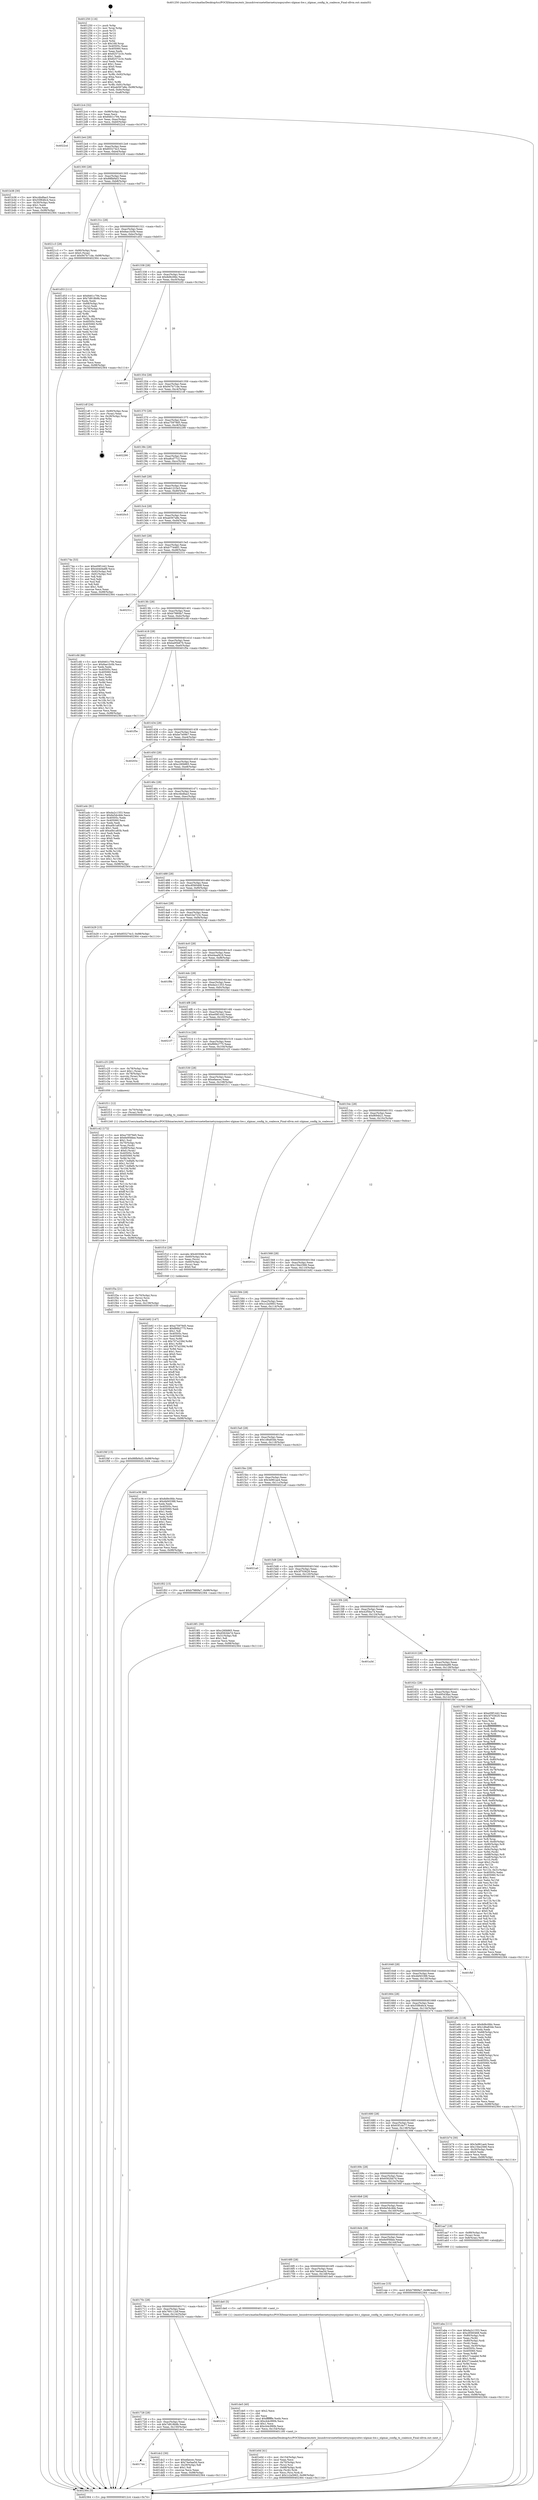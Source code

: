 digraph "0x401250" {
  label = "0x401250 (/mnt/c/Users/mathe/Desktop/tcc/POCII/binaries/extr_linuxdriversnetethernetsynopsysdwc-xlgmac-hw.c_xlgmac_config_tx_coalesce_Final-ollvm.out::main(0))"
  labelloc = "t"
  node[shape=record]

  Entry [label="",width=0.3,height=0.3,shape=circle,fillcolor=black,style=filled]
  "0x4012c4" [label="{
     0x4012c4 [32]\l
     | [instrs]\l
     &nbsp;&nbsp;0x4012c4 \<+6\>: mov -0x98(%rbp),%eax\l
     &nbsp;&nbsp;0x4012ca \<+2\>: mov %eax,%ecx\l
     &nbsp;&nbsp;0x4012cc \<+6\>: sub $0x8461c794,%ecx\l
     &nbsp;&nbsp;0x4012d2 \<+6\>: mov %eax,-0xac(%rbp)\l
     &nbsp;&nbsp;0x4012d8 \<+6\>: mov %ecx,-0xb0(%rbp)\l
     &nbsp;&nbsp;0x4012de \<+6\>: je 00000000004022cd \<main+0x107d\>\l
  }"]
  "0x4022cd" [label="{
     0x4022cd\l
  }", style=dashed]
  "0x4012e4" [label="{
     0x4012e4 [28]\l
     | [instrs]\l
     &nbsp;&nbsp;0x4012e4 \<+5\>: jmp 00000000004012e9 \<main+0x99\>\l
     &nbsp;&nbsp;0x4012e9 \<+6\>: mov -0xac(%rbp),%eax\l
     &nbsp;&nbsp;0x4012ef \<+5\>: sub $0x855274c3,%eax\l
     &nbsp;&nbsp;0x4012f4 \<+6\>: mov %eax,-0xb4(%rbp)\l
     &nbsp;&nbsp;0x4012fa \<+6\>: je 0000000000401b38 \<main+0x8e8\>\l
  }"]
  Exit [label="",width=0.3,height=0.3,shape=circle,fillcolor=black,style=filled,peripheries=2]
  "0x401b38" [label="{
     0x401b38 [30]\l
     | [instrs]\l
     &nbsp;&nbsp;0x401b38 \<+5\>: mov $0xc4bdfaa3,%eax\l
     &nbsp;&nbsp;0x401b3d \<+5\>: mov $0x55f646c4,%ecx\l
     &nbsp;&nbsp;0x401b42 \<+3\>: mov -0x30(%rbp),%edx\l
     &nbsp;&nbsp;0x401b45 \<+3\>: cmp $0x1,%edx\l
     &nbsp;&nbsp;0x401b48 \<+3\>: cmovl %ecx,%eax\l
     &nbsp;&nbsp;0x401b4b \<+6\>: mov %eax,-0x98(%rbp)\l
     &nbsp;&nbsp;0x401b51 \<+5\>: jmp 0000000000402364 \<main+0x1114\>\l
  }"]
  "0x401300" [label="{
     0x401300 [28]\l
     | [instrs]\l
     &nbsp;&nbsp;0x401300 \<+5\>: jmp 0000000000401305 \<main+0xb5\>\l
     &nbsp;&nbsp;0x401305 \<+6\>: mov -0xac(%rbp),%eax\l
     &nbsp;&nbsp;0x40130b \<+5\>: sub $0x88fbf4d3,%eax\l
     &nbsp;&nbsp;0x401310 \<+6\>: mov %eax,-0xb8(%rbp)\l
     &nbsp;&nbsp;0x401316 \<+6\>: je 00000000004021c3 \<main+0xf73\>\l
  }"]
  "0x401f4f" [label="{
     0x401f4f [15]\l
     | [instrs]\l
     &nbsp;&nbsp;0x401f4f \<+10\>: movl $0x88fbf4d3,-0x98(%rbp)\l
     &nbsp;&nbsp;0x401f59 \<+5\>: jmp 0000000000402364 \<main+0x1114\>\l
  }"]
  "0x4021c3" [label="{
     0x4021c3 [28]\l
     | [instrs]\l
     &nbsp;&nbsp;0x4021c3 \<+7\>: mov -0x90(%rbp),%rax\l
     &nbsp;&nbsp;0x4021ca \<+6\>: movl $0x0,(%rax)\l
     &nbsp;&nbsp;0x4021d0 \<+10\>: movl $0x947b71de,-0x98(%rbp)\l
     &nbsp;&nbsp;0x4021da \<+5\>: jmp 0000000000402364 \<main+0x1114\>\l
  }"]
  "0x40131c" [label="{
     0x40131c [28]\l
     | [instrs]\l
     &nbsp;&nbsp;0x40131c \<+5\>: jmp 0000000000401321 \<main+0xd1\>\l
     &nbsp;&nbsp;0x401321 \<+6\>: mov -0xac(%rbp),%eax\l
     &nbsp;&nbsp;0x401327 \<+5\>: sub $0x8ae1fc0b,%eax\l
     &nbsp;&nbsp;0x40132c \<+6\>: mov %eax,-0xbc(%rbp)\l
     &nbsp;&nbsp;0x401332 \<+6\>: je 0000000000401d53 \<main+0xb03\>\l
  }"]
  "0x401f3a" [label="{
     0x401f3a [21]\l
     | [instrs]\l
     &nbsp;&nbsp;0x401f3a \<+4\>: mov -0x70(%rbp),%rcx\l
     &nbsp;&nbsp;0x401f3e \<+3\>: mov (%rcx),%rcx\l
     &nbsp;&nbsp;0x401f41 \<+3\>: mov %rcx,%rdi\l
     &nbsp;&nbsp;0x401f44 \<+6\>: mov %eax,-0x158(%rbp)\l
     &nbsp;&nbsp;0x401f4a \<+5\>: call 0000000000401030 \<free@plt\>\l
     | [calls]\l
     &nbsp;&nbsp;0x401030 \{1\} (unknown)\l
  }"]
  "0x401d53" [label="{
     0x401d53 [111]\l
     | [instrs]\l
     &nbsp;&nbsp;0x401d53 \<+5\>: mov $0x8461c794,%eax\l
     &nbsp;&nbsp;0x401d58 \<+5\>: mov $0x7d818b9b,%ecx\l
     &nbsp;&nbsp;0x401d5d \<+2\>: xor %edx,%edx\l
     &nbsp;&nbsp;0x401d5f \<+4\>: mov -0x68(%rbp),%rsi\l
     &nbsp;&nbsp;0x401d63 \<+2\>: mov (%rsi),%edi\l
     &nbsp;&nbsp;0x401d65 \<+4\>: mov -0x78(%rbp),%rsi\l
     &nbsp;&nbsp;0x401d69 \<+2\>: cmp (%rsi),%edi\l
     &nbsp;&nbsp;0x401d6b \<+4\>: setl %r8b\l
     &nbsp;&nbsp;0x401d6f \<+4\>: and $0x1,%r8b\l
     &nbsp;&nbsp;0x401d73 \<+4\>: mov %r8b,-0x29(%rbp)\l
     &nbsp;&nbsp;0x401d77 \<+7\>: mov 0x40505c,%edi\l
     &nbsp;&nbsp;0x401d7e \<+8\>: mov 0x405060,%r9d\l
     &nbsp;&nbsp;0x401d86 \<+3\>: sub $0x1,%edx\l
     &nbsp;&nbsp;0x401d89 \<+3\>: mov %edi,%r10d\l
     &nbsp;&nbsp;0x401d8c \<+3\>: add %edx,%r10d\l
     &nbsp;&nbsp;0x401d8f \<+4\>: imul %r10d,%edi\l
     &nbsp;&nbsp;0x401d93 \<+3\>: and $0x1,%edi\l
     &nbsp;&nbsp;0x401d96 \<+3\>: cmp $0x0,%edi\l
     &nbsp;&nbsp;0x401d99 \<+4\>: sete %r8b\l
     &nbsp;&nbsp;0x401d9d \<+4\>: cmp $0xa,%r9d\l
     &nbsp;&nbsp;0x401da1 \<+4\>: setl %r11b\l
     &nbsp;&nbsp;0x401da5 \<+3\>: mov %r8b,%bl\l
     &nbsp;&nbsp;0x401da8 \<+3\>: and %r11b,%bl\l
     &nbsp;&nbsp;0x401dab \<+3\>: xor %r11b,%r8b\l
     &nbsp;&nbsp;0x401dae \<+3\>: or %r8b,%bl\l
     &nbsp;&nbsp;0x401db1 \<+3\>: test $0x1,%bl\l
     &nbsp;&nbsp;0x401db4 \<+3\>: cmovne %ecx,%eax\l
     &nbsp;&nbsp;0x401db7 \<+6\>: mov %eax,-0x98(%rbp)\l
     &nbsp;&nbsp;0x401dbd \<+5\>: jmp 0000000000402364 \<main+0x1114\>\l
  }"]
  "0x401338" [label="{
     0x401338 [28]\l
     | [instrs]\l
     &nbsp;&nbsp;0x401338 \<+5\>: jmp 000000000040133d \<main+0xed\>\l
     &nbsp;&nbsp;0x40133d \<+6\>: mov -0xac(%rbp),%eax\l
     &nbsp;&nbsp;0x401343 \<+5\>: sub $0x8d9c0fdc,%eax\l
     &nbsp;&nbsp;0x401348 \<+6\>: mov %eax,-0xc0(%rbp)\l
     &nbsp;&nbsp;0x40134e \<+6\>: je 00000000004022f2 \<main+0x10a2\>\l
  }"]
  "0x401f1d" [label="{
     0x401f1d [29]\l
     | [instrs]\l
     &nbsp;&nbsp;0x401f1d \<+10\>: movabs $0x4030d6,%rdi\l
     &nbsp;&nbsp;0x401f27 \<+4\>: mov -0x60(%rbp),%rcx\l
     &nbsp;&nbsp;0x401f2b \<+2\>: mov %eax,(%rcx)\l
     &nbsp;&nbsp;0x401f2d \<+4\>: mov -0x60(%rbp),%rcx\l
     &nbsp;&nbsp;0x401f31 \<+2\>: mov (%rcx),%esi\l
     &nbsp;&nbsp;0x401f33 \<+2\>: mov $0x0,%al\l
     &nbsp;&nbsp;0x401f35 \<+5\>: call 0000000000401040 \<printf@plt\>\l
     | [calls]\l
     &nbsp;&nbsp;0x401040 \{1\} (unknown)\l
  }"]
  "0x4022f2" [label="{
     0x4022f2\l
  }", style=dashed]
  "0x401354" [label="{
     0x401354 [28]\l
     | [instrs]\l
     &nbsp;&nbsp;0x401354 \<+5\>: jmp 0000000000401359 \<main+0x109\>\l
     &nbsp;&nbsp;0x401359 \<+6\>: mov -0xac(%rbp),%eax\l
     &nbsp;&nbsp;0x40135f \<+5\>: sub $0x947b71de,%eax\l
     &nbsp;&nbsp;0x401364 \<+6\>: mov %eax,-0xc4(%rbp)\l
     &nbsp;&nbsp;0x40136a \<+6\>: je 00000000004021df \<main+0xf8f\>\l
  }"]
  "0x401e0d" [label="{
     0x401e0d [41]\l
     | [instrs]\l
     &nbsp;&nbsp;0x401e0d \<+6\>: mov -0x154(%rbp),%ecx\l
     &nbsp;&nbsp;0x401e13 \<+3\>: imul %eax,%ecx\l
     &nbsp;&nbsp;0x401e16 \<+4\>: mov -0x70(%rbp),%rsi\l
     &nbsp;&nbsp;0x401e1a \<+3\>: mov (%rsi),%rsi\l
     &nbsp;&nbsp;0x401e1d \<+4\>: mov -0x68(%rbp),%rdi\l
     &nbsp;&nbsp;0x401e21 \<+3\>: movslq (%rdi),%rdi\l
     &nbsp;&nbsp;0x401e24 \<+3\>: mov %ecx,(%rsi,%rdi,4)\l
     &nbsp;&nbsp;0x401e27 \<+10\>: movl $0x1c2a5663,-0x98(%rbp)\l
     &nbsp;&nbsp;0x401e31 \<+5\>: jmp 0000000000402364 \<main+0x1114\>\l
  }"]
  "0x4021df" [label="{
     0x4021df [24]\l
     | [instrs]\l
     &nbsp;&nbsp;0x4021df \<+7\>: mov -0x90(%rbp),%rax\l
     &nbsp;&nbsp;0x4021e6 \<+2\>: mov (%rax),%eax\l
     &nbsp;&nbsp;0x4021e8 \<+4\>: lea -0x28(%rbp),%rsp\l
     &nbsp;&nbsp;0x4021ec \<+1\>: pop %rbx\l
     &nbsp;&nbsp;0x4021ed \<+2\>: pop %r12\l
     &nbsp;&nbsp;0x4021ef \<+2\>: pop %r13\l
     &nbsp;&nbsp;0x4021f1 \<+2\>: pop %r14\l
     &nbsp;&nbsp;0x4021f3 \<+2\>: pop %r15\l
     &nbsp;&nbsp;0x4021f5 \<+1\>: pop %rbp\l
     &nbsp;&nbsp;0x4021f6 \<+1\>: ret\l
  }"]
  "0x401370" [label="{
     0x401370 [28]\l
     | [instrs]\l
     &nbsp;&nbsp;0x401370 \<+5\>: jmp 0000000000401375 \<main+0x125\>\l
     &nbsp;&nbsp;0x401375 \<+6\>: mov -0xac(%rbp),%eax\l
     &nbsp;&nbsp;0x40137b \<+5\>: sub $0xa75979d5,%eax\l
     &nbsp;&nbsp;0x401380 \<+6\>: mov %eax,-0xc8(%rbp)\l
     &nbsp;&nbsp;0x401386 \<+6\>: je 0000000000402290 \<main+0x1040\>\l
  }"]
  "0x401de5" [label="{
     0x401de5 [40]\l
     | [instrs]\l
     &nbsp;&nbsp;0x401de5 \<+5\>: mov $0x2,%ecx\l
     &nbsp;&nbsp;0x401dea \<+1\>: cltd\l
     &nbsp;&nbsp;0x401deb \<+2\>: idiv %ecx\l
     &nbsp;&nbsp;0x401ded \<+6\>: imul $0xfffffffe,%edx,%ecx\l
     &nbsp;&nbsp;0x401df3 \<+6\>: add $0xcb4c990b,%ecx\l
     &nbsp;&nbsp;0x401df9 \<+3\>: add $0x1,%ecx\l
     &nbsp;&nbsp;0x401dfc \<+6\>: sub $0xcb4c990b,%ecx\l
     &nbsp;&nbsp;0x401e02 \<+6\>: mov %ecx,-0x154(%rbp)\l
     &nbsp;&nbsp;0x401e08 \<+5\>: call 0000000000401160 \<next_i\>\l
     | [calls]\l
     &nbsp;&nbsp;0x401160 \{1\} (/mnt/c/Users/mathe/Desktop/tcc/POCII/binaries/extr_linuxdriversnetethernetsynopsysdwc-xlgmac-hw.c_xlgmac_config_tx_coalesce_Final-ollvm.out::next_i)\l
  }"]
  "0x402290" [label="{
     0x402290\l
  }", style=dashed]
  "0x40138c" [label="{
     0x40138c [28]\l
     | [instrs]\l
     &nbsp;&nbsp;0x40138c \<+5\>: jmp 0000000000401391 \<main+0x141\>\l
     &nbsp;&nbsp;0x401391 \<+6\>: mov -0xac(%rbp),%eax\l
     &nbsp;&nbsp;0x401397 \<+5\>: sub $0xa8cd77c2,%eax\l
     &nbsp;&nbsp;0x40139c \<+6\>: mov %eax,-0xcc(%rbp)\l
     &nbsp;&nbsp;0x4013a2 \<+6\>: je 0000000000402191 \<main+0xf41\>\l
  }"]
  "0x401744" [label="{
     0x401744\l
  }", style=dashed]
  "0x402191" [label="{
     0x402191\l
  }", style=dashed]
  "0x4013a8" [label="{
     0x4013a8 [28]\l
     | [instrs]\l
     &nbsp;&nbsp;0x4013a8 \<+5\>: jmp 00000000004013ad \<main+0x15d\>\l
     &nbsp;&nbsp;0x4013ad \<+6\>: mov -0xac(%rbp),%eax\l
     &nbsp;&nbsp;0x4013b3 \<+5\>: sub $0xab1223e3,%eax\l
     &nbsp;&nbsp;0x4013b8 \<+6\>: mov %eax,-0xd0(%rbp)\l
     &nbsp;&nbsp;0x4013be \<+6\>: je 00000000004020c5 \<main+0xe75\>\l
  }"]
  "0x401dc2" [label="{
     0x401dc2 [30]\l
     | [instrs]\l
     &nbsp;&nbsp;0x401dc2 \<+5\>: mov $0xefaecec,%eax\l
     &nbsp;&nbsp;0x401dc7 \<+5\>: mov $0x74e0aa5d,%ecx\l
     &nbsp;&nbsp;0x401dcc \<+3\>: mov -0x29(%rbp),%dl\l
     &nbsp;&nbsp;0x401dcf \<+3\>: test $0x1,%dl\l
     &nbsp;&nbsp;0x401dd2 \<+3\>: cmovne %ecx,%eax\l
     &nbsp;&nbsp;0x401dd5 \<+6\>: mov %eax,-0x98(%rbp)\l
     &nbsp;&nbsp;0x401ddb \<+5\>: jmp 0000000000402364 \<main+0x1114\>\l
  }"]
  "0x4020c5" [label="{
     0x4020c5\l
  }", style=dashed]
  "0x4013c4" [label="{
     0x4013c4 [28]\l
     | [instrs]\l
     &nbsp;&nbsp;0x4013c4 \<+5\>: jmp 00000000004013c9 \<main+0x179\>\l
     &nbsp;&nbsp;0x4013c9 \<+6\>: mov -0xac(%rbp),%eax\l
     &nbsp;&nbsp;0x4013cf \<+5\>: sub $0xab567a8e,%eax\l
     &nbsp;&nbsp;0x4013d4 \<+6\>: mov %eax,-0xd4(%rbp)\l
     &nbsp;&nbsp;0x4013da \<+6\>: je 000000000040174e \<main+0x4fe\>\l
  }"]
  "0x401728" [label="{
     0x401728 [28]\l
     | [instrs]\l
     &nbsp;&nbsp;0x401728 \<+5\>: jmp 000000000040172d \<main+0x4dd\>\l
     &nbsp;&nbsp;0x40172d \<+6\>: mov -0xac(%rbp),%eax\l
     &nbsp;&nbsp;0x401733 \<+5\>: sub $0x7d818b9b,%eax\l
     &nbsp;&nbsp;0x401738 \<+6\>: mov %eax,-0x150(%rbp)\l
     &nbsp;&nbsp;0x40173e \<+6\>: je 0000000000401dc2 \<main+0xb72\>\l
  }"]
  "0x40174e" [label="{
     0x40174e [53]\l
     | [instrs]\l
     &nbsp;&nbsp;0x40174e \<+5\>: mov $0xe09f1442,%eax\l
     &nbsp;&nbsp;0x401753 \<+5\>: mov $0x444d4a88,%ecx\l
     &nbsp;&nbsp;0x401758 \<+6\>: mov -0x92(%rbp),%dl\l
     &nbsp;&nbsp;0x40175e \<+7\>: mov -0x91(%rbp),%sil\l
     &nbsp;&nbsp;0x401765 \<+3\>: mov %dl,%dil\l
     &nbsp;&nbsp;0x401768 \<+3\>: and %sil,%dil\l
     &nbsp;&nbsp;0x40176b \<+3\>: xor %sil,%dl\l
     &nbsp;&nbsp;0x40176e \<+3\>: or %dl,%dil\l
     &nbsp;&nbsp;0x401771 \<+4\>: test $0x1,%dil\l
     &nbsp;&nbsp;0x401775 \<+3\>: cmovne %ecx,%eax\l
     &nbsp;&nbsp;0x401778 \<+6\>: mov %eax,-0x98(%rbp)\l
     &nbsp;&nbsp;0x40177e \<+5\>: jmp 0000000000402364 \<main+0x1114\>\l
  }"]
  "0x4013e0" [label="{
     0x4013e0 [28]\l
     | [instrs]\l
     &nbsp;&nbsp;0x4013e0 \<+5\>: jmp 00000000004013e5 \<main+0x195\>\l
     &nbsp;&nbsp;0x4013e5 \<+6\>: mov -0xac(%rbp),%eax\l
     &nbsp;&nbsp;0x4013eb \<+5\>: sub $0xb77446f1,%eax\l
     &nbsp;&nbsp;0x4013f0 \<+6\>: mov %eax,-0xd8(%rbp)\l
     &nbsp;&nbsp;0x4013f6 \<+6\>: je 000000000040231c \<main+0x10cc\>\l
  }"]
  "0x402364" [label="{
     0x402364 [5]\l
     | [instrs]\l
     &nbsp;&nbsp;0x402364 \<+5\>: jmp 00000000004012c4 \<main+0x74\>\l
  }"]
  "0x401250" [label="{
     0x401250 [116]\l
     | [instrs]\l
     &nbsp;&nbsp;0x401250 \<+1\>: push %rbp\l
     &nbsp;&nbsp;0x401251 \<+3\>: mov %rsp,%rbp\l
     &nbsp;&nbsp;0x401254 \<+2\>: push %r15\l
     &nbsp;&nbsp;0x401256 \<+2\>: push %r14\l
     &nbsp;&nbsp;0x401258 \<+2\>: push %r13\l
     &nbsp;&nbsp;0x40125a \<+2\>: push %r12\l
     &nbsp;&nbsp;0x40125c \<+1\>: push %rbx\l
     &nbsp;&nbsp;0x40125d \<+7\>: sub $0x168,%rsp\l
     &nbsp;&nbsp;0x401264 \<+7\>: mov 0x40505c,%eax\l
     &nbsp;&nbsp;0x40126b \<+7\>: mov 0x405060,%ecx\l
     &nbsp;&nbsp;0x401272 \<+2\>: mov %eax,%edx\l
     &nbsp;&nbsp;0x401274 \<+6\>: add $0x82572c3c,%edx\l
     &nbsp;&nbsp;0x40127a \<+3\>: sub $0x1,%edx\l
     &nbsp;&nbsp;0x40127d \<+6\>: sub $0x82572c3c,%edx\l
     &nbsp;&nbsp;0x401283 \<+3\>: imul %edx,%eax\l
     &nbsp;&nbsp;0x401286 \<+3\>: and $0x1,%eax\l
     &nbsp;&nbsp;0x401289 \<+3\>: cmp $0x0,%eax\l
     &nbsp;&nbsp;0x40128c \<+4\>: sete %r8b\l
     &nbsp;&nbsp;0x401290 \<+4\>: and $0x1,%r8b\l
     &nbsp;&nbsp;0x401294 \<+7\>: mov %r8b,-0x92(%rbp)\l
     &nbsp;&nbsp;0x40129b \<+3\>: cmp $0xa,%ecx\l
     &nbsp;&nbsp;0x40129e \<+4\>: setl %r8b\l
     &nbsp;&nbsp;0x4012a2 \<+4\>: and $0x1,%r8b\l
     &nbsp;&nbsp;0x4012a6 \<+7\>: mov %r8b,-0x91(%rbp)\l
     &nbsp;&nbsp;0x4012ad \<+10\>: movl $0xab567a8e,-0x98(%rbp)\l
     &nbsp;&nbsp;0x4012b7 \<+6\>: mov %edi,-0x9c(%rbp)\l
     &nbsp;&nbsp;0x4012bd \<+7\>: mov %rsi,-0xa8(%rbp)\l
  }"]
  "0x40223c" [label="{
     0x40223c\l
  }", style=dashed]
  "0x40231c" [label="{
     0x40231c\l
  }", style=dashed]
  "0x4013fc" [label="{
     0x4013fc [28]\l
     | [instrs]\l
     &nbsp;&nbsp;0x4013fc \<+5\>: jmp 0000000000401401 \<main+0x1b1\>\l
     &nbsp;&nbsp;0x401401 \<+6\>: mov -0xac(%rbp),%eax\l
     &nbsp;&nbsp;0x401407 \<+5\>: sub $0xb7980fa7,%eax\l
     &nbsp;&nbsp;0x40140c \<+6\>: mov %eax,-0xdc(%rbp)\l
     &nbsp;&nbsp;0x401412 \<+6\>: je 0000000000401cfd \<main+0xaad\>\l
  }"]
  "0x40170c" [label="{
     0x40170c [28]\l
     | [instrs]\l
     &nbsp;&nbsp;0x40170c \<+5\>: jmp 0000000000401711 \<main+0x4c1\>\l
     &nbsp;&nbsp;0x401711 \<+6\>: mov -0xac(%rbp),%eax\l
     &nbsp;&nbsp;0x401717 \<+5\>: sub $0x760112df,%eax\l
     &nbsp;&nbsp;0x40171c \<+6\>: mov %eax,-0x14c(%rbp)\l
     &nbsp;&nbsp;0x401722 \<+6\>: je 000000000040223c \<main+0xfec\>\l
  }"]
  "0x401cfd" [label="{
     0x401cfd [86]\l
     | [instrs]\l
     &nbsp;&nbsp;0x401cfd \<+5\>: mov $0x8461c794,%eax\l
     &nbsp;&nbsp;0x401d02 \<+5\>: mov $0x8ae1fc0b,%ecx\l
     &nbsp;&nbsp;0x401d07 \<+2\>: xor %edx,%edx\l
     &nbsp;&nbsp;0x401d09 \<+7\>: mov 0x40505c,%esi\l
     &nbsp;&nbsp;0x401d10 \<+7\>: mov 0x405060,%edi\l
     &nbsp;&nbsp;0x401d17 \<+3\>: sub $0x1,%edx\l
     &nbsp;&nbsp;0x401d1a \<+3\>: mov %esi,%r8d\l
     &nbsp;&nbsp;0x401d1d \<+3\>: add %edx,%r8d\l
     &nbsp;&nbsp;0x401d20 \<+4\>: imul %r8d,%esi\l
     &nbsp;&nbsp;0x401d24 \<+3\>: and $0x1,%esi\l
     &nbsp;&nbsp;0x401d27 \<+3\>: cmp $0x0,%esi\l
     &nbsp;&nbsp;0x401d2a \<+4\>: sete %r9b\l
     &nbsp;&nbsp;0x401d2e \<+3\>: cmp $0xa,%edi\l
     &nbsp;&nbsp;0x401d31 \<+4\>: setl %r10b\l
     &nbsp;&nbsp;0x401d35 \<+3\>: mov %r9b,%r11b\l
     &nbsp;&nbsp;0x401d38 \<+3\>: and %r10b,%r11b\l
     &nbsp;&nbsp;0x401d3b \<+3\>: xor %r10b,%r9b\l
     &nbsp;&nbsp;0x401d3e \<+3\>: or %r9b,%r11b\l
     &nbsp;&nbsp;0x401d41 \<+4\>: test $0x1,%r11b\l
     &nbsp;&nbsp;0x401d45 \<+3\>: cmovne %ecx,%eax\l
     &nbsp;&nbsp;0x401d48 \<+6\>: mov %eax,-0x98(%rbp)\l
     &nbsp;&nbsp;0x401d4e \<+5\>: jmp 0000000000402364 \<main+0x1114\>\l
  }"]
  "0x401418" [label="{
     0x401418 [28]\l
     | [instrs]\l
     &nbsp;&nbsp;0x401418 \<+5\>: jmp 000000000040141d \<main+0x1cd\>\l
     &nbsp;&nbsp;0x40141d \<+6\>: mov -0xac(%rbp),%eax\l
     &nbsp;&nbsp;0x401423 \<+5\>: sub $0xba95b676,%eax\l
     &nbsp;&nbsp;0x401428 \<+6\>: mov %eax,-0xe0(%rbp)\l
     &nbsp;&nbsp;0x40142e \<+6\>: je 0000000000401f5e \<main+0xd0e\>\l
  }"]
  "0x401de0" [label="{
     0x401de0 [5]\l
     | [instrs]\l
     &nbsp;&nbsp;0x401de0 \<+5\>: call 0000000000401160 \<next_i\>\l
     | [calls]\l
     &nbsp;&nbsp;0x401160 \{1\} (/mnt/c/Users/mathe/Desktop/tcc/POCII/binaries/extr_linuxdriversnetethernetsynopsysdwc-xlgmac-hw.c_xlgmac_config_tx_coalesce_Final-ollvm.out::next_i)\l
  }"]
  "0x401f5e" [label="{
     0x401f5e\l
  }", style=dashed]
  "0x401434" [label="{
     0x401434 [28]\l
     | [instrs]\l
     &nbsp;&nbsp;0x401434 \<+5\>: jmp 0000000000401439 \<main+0x1e9\>\l
     &nbsp;&nbsp;0x401439 \<+6\>: mov -0xac(%rbp),%eax\l
     &nbsp;&nbsp;0x40143f \<+5\>: sub $0xbe7e09e7,%eax\l
     &nbsp;&nbsp;0x401444 \<+6\>: mov %eax,-0xe4(%rbp)\l
     &nbsp;&nbsp;0x40144a \<+6\>: je 000000000040203c \<main+0xdec\>\l
  }"]
  "0x4016f0" [label="{
     0x4016f0 [28]\l
     | [instrs]\l
     &nbsp;&nbsp;0x4016f0 \<+5\>: jmp 00000000004016f5 \<main+0x4a5\>\l
     &nbsp;&nbsp;0x4016f5 \<+6\>: mov -0xac(%rbp),%eax\l
     &nbsp;&nbsp;0x4016fb \<+5\>: sub $0x74e0aa5d,%eax\l
     &nbsp;&nbsp;0x401700 \<+6\>: mov %eax,-0x148(%rbp)\l
     &nbsp;&nbsp;0x401706 \<+6\>: je 0000000000401de0 \<main+0xb90\>\l
  }"]
  "0x40203c" [label="{
     0x40203c\l
  }", style=dashed]
  "0x401450" [label="{
     0x401450 [28]\l
     | [instrs]\l
     &nbsp;&nbsp;0x401450 \<+5\>: jmp 0000000000401455 \<main+0x205\>\l
     &nbsp;&nbsp;0x401455 \<+6\>: mov -0xac(%rbp),%eax\l
     &nbsp;&nbsp;0x40145b \<+5\>: sub $0xc26f4865,%eax\l
     &nbsp;&nbsp;0x401460 \<+6\>: mov %eax,-0xe8(%rbp)\l
     &nbsp;&nbsp;0x401466 \<+6\>: je 0000000000401a4c \<main+0x7fc\>\l
  }"]
  "0x401cee" [label="{
     0x401cee [15]\l
     | [instrs]\l
     &nbsp;&nbsp;0x401cee \<+10\>: movl $0xb7980fa7,-0x98(%rbp)\l
     &nbsp;&nbsp;0x401cf8 \<+5\>: jmp 0000000000402364 \<main+0x1114\>\l
  }"]
  "0x401a4c" [label="{
     0x401a4c [91]\l
     | [instrs]\l
     &nbsp;&nbsp;0x401a4c \<+5\>: mov $0xda2c1353,%eax\l
     &nbsp;&nbsp;0x401a51 \<+5\>: mov $0x6e5dc4bb,%ecx\l
     &nbsp;&nbsp;0x401a56 \<+7\>: mov 0x40505c,%edx\l
     &nbsp;&nbsp;0x401a5d \<+7\>: mov 0x405060,%esi\l
     &nbsp;&nbsp;0x401a64 \<+2\>: mov %edx,%edi\l
     &nbsp;&nbsp;0x401a66 \<+6\>: sub $0xa0b1a83b,%edi\l
     &nbsp;&nbsp;0x401a6c \<+3\>: sub $0x1,%edi\l
     &nbsp;&nbsp;0x401a6f \<+6\>: add $0xa0b1a83b,%edi\l
     &nbsp;&nbsp;0x401a75 \<+3\>: imul %edi,%edx\l
     &nbsp;&nbsp;0x401a78 \<+3\>: and $0x1,%edx\l
     &nbsp;&nbsp;0x401a7b \<+3\>: cmp $0x0,%edx\l
     &nbsp;&nbsp;0x401a7e \<+4\>: sete %r8b\l
     &nbsp;&nbsp;0x401a82 \<+3\>: cmp $0xa,%esi\l
     &nbsp;&nbsp;0x401a85 \<+4\>: setl %r9b\l
     &nbsp;&nbsp;0x401a89 \<+3\>: mov %r8b,%r10b\l
     &nbsp;&nbsp;0x401a8c \<+3\>: and %r9b,%r10b\l
     &nbsp;&nbsp;0x401a8f \<+3\>: xor %r9b,%r8b\l
     &nbsp;&nbsp;0x401a92 \<+3\>: or %r8b,%r10b\l
     &nbsp;&nbsp;0x401a95 \<+4\>: test $0x1,%r10b\l
     &nbsp;&nbsp;0x401a99 \<+3\>: cmovne %ecx,%eax\l
     &nbsp;&nbsp;0x401a9c \<+6\>: mov %eax,-0x98(%rbp)\l
     &nbsp;&nbsp;0x401aa2 \<+5\>: jmp 0000000000402364 \<main+0x1114\>\l
  }"]
  "0x40146c" [label="{
     0x40146c [28]\l
     | [instrs]\l
     &nbsp;&nbsp;0x40146c \<+5\>: jmp 0000000000401471 \<main+0x221\>\l
     &nbsp;&nbsp;0x401471 \<+6\>: mov -0xac(%rbp),%eax\l
     &nbsp;&nbsp;0x401477 \<+5\>: sub $0xc4bdfaa3,%eax\l
     &nbsp;&nbsp;0x40147c \<+6\>: mov %eax,-0xec(%rbp)\l
     &nbsp;&nbsp;0x401482 \<+6\>: je 0000000000401b56 \<main+0x906\>\l
  }"]
  "0x401c42" [label="{
     0x401c42 [172]\l
     | [instrs]\l
     &nbsp;&nbsp;0x401c42 \<+5\>: mov $0xa75979d5,%ecx\l
     &nbsp;&nbsp;0x401c47 \<+5\>: mov $0x6e95fdee,%edx\l
     &nbsp;&nbsp;0x401c4c \<+3\>: mov $0x1,%sil\l
     &nbsp;&nbsp;0x401c4f \<+4\>: mov -0x70(%rbp),%rdi\l
     &nbsp;&nbsp;0x401c53 \<+3\>: mov %rax,(%rdi)\l
     &nbsp;&nbsp;0x401c56 \<+4\>: mov -0x68(%rbp),%rax\l
     &nbsp;&nbsp;0x401c5a \<+6\>: movl $0x0,(%rax)\l
     &nbsp;&nbsp;0x401c60 \<+8\>: mov 0x40505c,%r8d\l
     &nbsp;&nbsp;0x401c68 \<+8\>: mov 0x405060,%r9d\l
     &nbsp;&nbsp;0x401c70 \<+3\>: mov %r8d,%r10d\l
     &nbsp;&nbsp;0x401c73 \<+7\>: sub $0x714dfaf4,%r10d\l
     &nbsp;&nbsp;0x401c7a \<+4\>: sub $0x1,%r10d\l
     &nbsp;&nbsp;0x401c7e \<+7\>: add $0x714dfaf4,%r10d\l
     &nbsp;&nbsp;0x401c85 \<+4\>: imul %r10d,%r8d\l
     &nbsp;&nbsp;0x401c89 \<+4\>: and $0x1,%r8d\l
     &nbsp;&nbsp;0x401c8d \<+4\>: cmp $0x0,%r8d\l
     &nbsp;&nbsp;0x401c91 \<+4\>: sete %r11b\l
     &nbsp;&nbsp;0x401c95 \<+4\>: cmp $0xa,%r9d\l
     &nbsp;&nbsp;0x401c99 \<+3\>: setl %bl\l
     &nbsp;&nbsp;0x401c9c \<+3\>: mov %r11b,%r14b\l
     &nbsp;&nbsp;0x401c9f \<+4\>: xor $0xff,%r14b\l
     &nbsp;&nbsp;0x401ca3 \<+3\>: mov %bl,%r15b\l
     &nbsp;&nbsp;0x401ca6 \<+4\>: xor $0xff,%r15b\l
     &nbsp;&nbsp;0x401caa \<+4\>: xor $0x0,%sil\l
     &nbsp;&nbsp;0x401cae \<+3\>: mov %r14b,%r12b\l
     &nbsp;&nbsp;0x401cb1 \<+4\>: and $0x0,%r12b\l
     &nbsp;&nbsp;0x401cb5 \<+3\>: and %sil,%r11b\l
     &nbsp;&nbsp;0x401cb8 \<+3\>: mov %r15b,%r13b\l
     &nbsp;&nbsp;0x401cbb \<+4\>: and $0x0,%r13b\l
     &nbsp;&nbsp;0x401cbf \<+3\>: and %sil,%bl\l
     &nbsp;&nbsp;0x401cc2 \<+3\>: or %r11b,%r12b\l
     &nbsp;&nbsp;0x401cc5 \<+3\>: or %bl,%r13b\l
     &nbsp;&nbsp;0x401cc8 \<+3\>: xor %r13b,%r12b\l
     &nbsp;&nbsp;0x401ccb \<+3\>: or %r15b,%r14b\l
     &nbsp;&nbsp;0x401cce \<+4\>: xor $0xff,%r14b\l
     &nbsp;&nbsp;0x401cd2 \<+4\>: or $0x0,%sil\l
     &nbsp;&nbsp;0x401cd6 \<+3\>: and %sil,%r14b\l
     &nbsp;&nbsp;0x401cd9 \<+3\>: or %r14b,%r12b\l
     &nbsp;&nbsp;0x401cdc \<+4\>: test $0x1,%r12b\l
     &nbsp;&nbsp;0x401ce0 \<+3\>: cmovne %edx,%ecx\l
     &nbsp;&nbsp;0x401ce3 \<+6\>: mov %ecx,-0x98(%rbp)\l
     &nbsp;&nbsp;0x401ce9 \<+5\>: jmp 0000000000402364 \<main+0x1114\>\l
  }"]
  "0x401b56" [label="{
     0x401b56\l
  }", style=dashed]
  "0x401488" [label="{
     0x401488 [28]\l
     | [instrs]\l
     &nbsp;&nbsp;0x401488 \<+5\>: jmp 000000000040148d \<main+0x23d\>\l
     &nbsp;&nbsp;0x40148d \<+6\>: mov -0xac(%rbp),%eax\l
     &nbsp;&nbsp;0x401493 \<+5\>: sub $0xc8560468,%eax\l
     &nbsp;&nbsp;0x401498 \<+6\>: mov %eax,-0xf0(%rbp)\l
     &nbsp;&nbsp;0x40149e \<+6\>: je 0000000000401b29 \<main+0x8d9\>\l
  }"]
  "0x401aba" [label="{
     0x401aba [111]\l
     | [instrs]\l
     &nbsp;&nbsp;0x401aba \<+5\>: mov $0xda2c1353,%ecx\l
     &nbsp;&nbsp;0x401abf \<+5\>: mov $0xc8560468,%edx\l
     &nbsp;&nbsp;0x401ac4 \<+4\>: mov -0x80(%rbp),%rdi\l
     &nbsp;&nbsp;0x401ac8 \<+2\>: mov %eax,(%rdi)\l
     &nbsp;&nbsp;0x401aca \<+4\>: mov -0x80(%rbp),%rdi\l
     &nbsp;&nbsp;0x401ace \<+2\>: mov (%rdi),%eax\l
     &nbsp;&nbsp;0x401ad0 \<+3\>: mov %eax,-0x30(%rbp)\l
     &nbsp;&nbsp;0x401ad3 \<+7\>: mov 0x40505c,%eax\l
     &nbsp;&nbsp;0x401ada \<+7\>: mov 0x405060,%esi\l
     &nbsp;&nbsp;0x401ae1 \<+3\>: mov %eax,%r8d\l
     &nbsp;&nbsp;0x401ae4 \<+7\>: sub $0x371eaabd,%r8d\l
     &nbsp;&nbsp;0x401aeb \<+4\>: sub $0x1,%r8d\l
     &nbsp;&nbsp;0x401aef \<+7\>: add $0x371eaabd,%r8d\l
     &nbsp;&nbsp;0x401af6 \<+4\>: imul %r8d,%eax\l
     &nbsp;&nbsp;0x401afa \<+3\>: and $0x1,%eax\l
     &nbsp;&nbsp;0x401afd \<+3\>: cmp $0x0,%eax\l
     &nbsp;&nbsp;0x401b00 \<+4\>: sete %r9b\l
     &nbsp;&nbsp;0x401b04 \<+3\>: cmp $0xa,%esi\l
     &nbsp;&nbsp;0x401b07 \<+4\>: setl %r10b\l
     &nbsp;&nbsp;0x401b0b \<+3\>: mov %r9b,%r11b\l
     &nbsp;&nbsp;0x401b0e \<+3\>: and %r10b,%r11b\l
     &nbsp;&nbsp;0x401b11 \<+3\>: xor %r10b,%r9b\l
     &nbsp;&nbsp;0x401b14 \<+3\>: or %r9b,%r11b\l
     &nbsp;&nbsp;0x401b17 \<+4\>: test $0x1,%r11b\l
     &nbsp;&nbsp;0x401b1b \<+3\>: cmovne %edx,%ecx\l
     &nbsp;&nbsp;0x401b1e \<+6\>: mov %ecx,-0x98(%rbp)\l
     &nbsp;&nbsp;0x401b24 \<+5\>: jmp 0000000000402364 \<main+0x1114\>\l
  }"]
  "0x401b29" [label="{
     0x401b29 [15]\l
     | [instrs]\l
     &nbsp;&nbsp;0x401b29 \<+10\>: movl $0x855274c3,-0x98(%rbp)\l
     &nbsp;&nbsp;0x401b33 \<+5\>: jmp 0000000000402364 \<main+0x1114\>\l
  }"]
  "0x4014a4" [label="{
     0x4014a4 [28]\l
     | [instrs]\l
     &nbsp;&nbsp;0x4014a4 \<+5\>: jmp 00000000004014a9 \<main+0x259\>\l
     &nbsp;&nbsp;0x4014a9 \<+6\>: mov -0xac(%rbp),%eax\l
     &nbsp;&nbsp;0x4014af \<+5\>: sub $0xd1be723c,%eax\l
     &nbsp;&nbsp;0x4014b4 \<+6\>: mov %eax,-0xf4(%rbp)\l
     &nbsp;&nbsp;0x4014ba \<+6\>: je 00000000004021af \<main+0xf5f\>\l
  }"]
  "0x4016d4" [label="{
     0x4016d4 [28]\l
     | [instrs]\l
     &nbsp;&nbsp;0x4016d4 \<+5\>: jmp 00000000004016d9 \<main+0x489\>\l
     &nbsp;&nbsp;0x4016d9 \<+6\>: mov -0xac(%rbp),%eax\l
     &nbsp;&nbsp;0x4016df \<+5\>: sub $0x6e95fdee,%eax\l
     &nbsp;&nbsp;0x4016e4 \<+6\>: mov %eax,-0x144(%rbp)\l
     &nbsp;&nbsp;0x4016ea \<+6\>: je 0000000000401cee \<main+0xa9e\>\l
  }"]
  "0x4021af" [label="{
     0x4021af\l
  }", style=dashed]
  "0x4014c0" [label="{
     0x4014c0 [28]\l
     | [instrs]\l
     &nbsp;&nbsp;0x4014c0 \<+5\>: jmp 00000000004014c5 \<main+0x275\>\l
     &nbsp;&nbsp;0x4014c5 \<+6\>: mov -0xac(%rbp),%eax\l
     &nbsp;&nbsp;0x4014cb \<+5\>: sub $0xd4aaf418,%eax\l
     &nbsp;&nbsp;0x4014d0 \<+6\>: mov %eax,-0xf8(%rbp)\l
     &nbsp;&nbsp;0x4014d6 \<+6\>: je 0000000000401f9b \<main+0xd4b\>\l
  }"]
  "0x401aa7" [label="{
     0x401aa7 [19]\l
     | [instrs]\l
     &nbsp;&nbsp;0x401aa7 \<+7\>: mov -0x88(%rbp),%rax\l
     &nbsp;&nbsp;0x401aae \<+3\>: mov (%rax),%rax\l
     &nbsp;&nbsp;0x401ab1 \<+4\>: mov 0x8(%rax),%rdi\l
     &nbsp;&nbsp;0x401ab5 \<+5\>: call 0000000000401060 \<atoi@plt\>\l
     | [calls]\l
     &nbsp;&nbsp;0x401060 \{1\} (unknown)\l
  }"]
  "0x401f9b" [label="{
     0x401f9b\l
  }", style=dashed]
  "0x4014dc" [label="{
     0x4014dc [28]\l
     | [instrs]\l
     &nbsp;&nbsp;0x4014dc \<+5\>: jmp 00000000004014e1 \<main+0x291\>\l
     &nbsp;&nbsp;0x4014e1 \<+6\>: mov -0xac(%rbp),%eax\l
     &nbsp;&nbsp;0x4014e7 \<+5\>: sub $0xda2c1353,%eax\l
     &nbsp;&nbsp;0x4014ec \<+6\>: mov %eax,-0xfc(%rbp)\l
     &nbsp;&nbsp;0x4014f2 \<+6\>: je 000000000040225d \<main+0x100d\>\l
  }"]
  "0x4016b8" [label="{
     0x4016b8 [28]\l
     | [instrs]\l
     &nbsp;&nbsp;0x4016b8 \<+5\>: jmp 00000000004016bd \<main+0x46d\>\l
     &nbsp;&nbsp;0x4016bd \<+6\>: mov -0xac(%rbp),%eax\l
     &nbsp;&nbsp;0x4016c3 \<+5\>: sub $0x6e5dc4bb,%eax\l
     &nbsp;&nbsp;0x4016c8 \<+6\>: mov %eax,-0x140(%rbp)\l
     &nbsp;&nbsp;0x4016ce \<+6\>: je 0000000000401aa7 \<main+0x857\>\l
  }"]
  "0x40225d" [label="{
     0x40225d\l
  }", style=dashed]
  "0x4014f8" [label="{
     0x4014f8 [28]\l
     | [instrs]\l
     &nbsp;&nbsp;0x4014f8 \<+5\>: jmp 00000000004014fd \<main+0x2ad\>\l
     &nbsp;&nbsp;0x4014fd \<+6\>: mov -0xac(%rbp),%eax\l
     &nbsp;&nbsp;0x401503 \<+5\>: sub $0xe09f1442,%eax\l
     &nbsp;&nbsp;0x401508 \<+6\>: mov %eax,-0x100(%rbp)\l
     &nbsp;&nbsp;0x40150e \<+6\>: je 00000000004021f7 \<main+0xfa7\>\l
  }"]
  "0x40190f" [label="{
     0x40190f\l
  }", style=dashed]
  "0x4021f7" [label="{
     0x4021f7\l
  }", style=dashed]
  "0x401514" [label="{
     0x401514 [28]\l
     | [instrs]\l
     &nbsp;&nbsp;0x401514 \<+5\>: jmp 0000000000401519 \<main+0x2c9\>\l
     &nbsp;&nbsp;0x401519 \<+6\>: mov -0xac(%rbp),%eax\l
     &nbsp;&nbsp;0x40151f \<+5\>: sub $0xf66b2775,%eax\l
     &nbsp;&nbsp;0x401524 \<+6\>: mov %eax,-0x104(%rbp)\l
     &nbsp;&nbsp;0x40152a \<+6\>: je 0000000000401c25 \<main+0x9d5\>\l
  }"]
  "0x40169c" [label="{
     0x40169c [28]\l
     | [instrs]\l
     &nbsp;&nbsp;0x40169c \<+5\>: jmp 00000000004016a1 \<main+0x451\>\l
     &nbsp;&nbsp;0x4016a1 \<+6\>: mov -0xac(%rbp),%eax\l
     &nbsp;&nbsp;0x4016a7 \<+5\>: sub $0x6562bb7d,%eax\l
     &nbsp;&nbsp;0x4016ac \<+6\>: mov %eax,-0x13c(%rbp)\l
     &nbsp;&nbsp;0x4016b2 \<+6\>: je 000000000040190f \<main+0x6bf\>\l
  }"]
  "0x401c25" [label="{
     0x401c25 [29]\l
     | [instrs]\l
     &nbsp;&nbsp;0x401c25 \<+4\>: mov -0x78(%rbp),%rax\l
     &nbsp;&nbsp;0x401c29 \<+6\>: movl $0x1,(%rax)\l
     &nbsp;&nbsp;0x401c2f \<+4\>: mov -0x78(%rbp),%rax\l
     &nbsp;&nbsp;0x401c33 \<+3\>: movslq (%rax),%rax\l
     &nbsp;&nbsp;0x401c36 \<+4\>: shl $0x2,%rax\l
     &nbsp;&nbsp;0x401c3a \<+3\>: mov %rax,%rdi\l
     &nbsp;&nbsp;0x401c3d \<+5\>: call 0000000000401050 \<malloc@plt\>\l
     | [calls]\l
     &nbsp;&nbsp;0x401050 \{1\} (unknown)\l
  }"]
  "0x401530" [label="{
     0x401530 [28]\l
     | [instrs]\l
     &nbsp;&nbsp;0x401530 \<+5\>: jmp 0000000000401535 \<main+0x2e5\>\l
     &nbsp;&nbsp;0x401535 \<+6\>: mov -0xac(%rbp),%eax\l
     &nbsp;&nbsp;0x40153b \<+5\>: sub $0xefaecec,%eax\l
     &nbsp;&nbsp;0x401540 \<+6\>: mov %eax,-0x108(%rbp)\l
     &nbsp;&nbsp;0x401546 \<+6\>: je 0000000000401f11 \<main+0xcc1\>\l
  }"]
  "0x401998" [label="{
     0x401998\l
  }", style=dashed]
  "0x401f11" [label="{
     0x401f11 [12]\l
     | [instrs]\l
     &nbsp;&nbsp;0x401f11 \<+4\>: mov -0x70(%rbp),%rax\l
     &nbsp;&nbsp;0x401f15 \<+3\>: mov (%rax),%rdi\l
     &nbsp;&nbsp;0x401f18 \<+5\>: call 0000000000401240 \<xlgmac_config_tx_coalesce\>\l
     | [calls]\l
     &nbsp;&nbsp;0x401240 \{1\} (/mnt/c/Users/mathe/Desktop/tcc/POCII/binaries/extr_linuxdriversnetethernetsynopsysdwc-xlgmac-hw.c_xlgmac_config_tx_coalesce_Final-ollvm.out::xlgmac_config_tx_coalesce)\l
  }"]
  "0x40154c" [label="{
     0x40154c [28]\l
     | [instrs]\l
     &nbsp;&nbsp;0x40154c \<+5\>: jmp 0000000000401551 \<main+0x301\>\l
     &nbsp;&nbsp;0x401551 \<+6\>: mov -0xac(%rbp),%eax\l
     &nbsp;&nbsp;0x401557 \<+5\>: sub $0xf694b21,%eax\l
     &nbsp;&nbsp;0x40155c \<+6\>: mov %eax,-0x10c(%rbp)\l
     &nbsp;&nbsp;0x401562 \<+6\>: je 000000000040201a \<main+0xdca\>\l
  }"]
  "0x401680" [label="{
     0x401680 [28]\l
     | [instrs]\l
     &nbsp;&nbsp;0x401680 \<+5\>: jmp 0000000000401685 \<main+0x435\>\l
     &nbsp;&nbsp;0x401685 \<+6\>: mov -0xac(%rbp),%eax\l
     &nbsp;&nbsp;0x40168b \<+5\>: sub $0x63f1de77,%eax\l
     &nbsp;&nbsp;0x401690 \<+6\>: mov %eax,-0x138(%rbp)\l
     &nbsp;&nbsp;0x401696 \<+6\>: je 0000000000401998 \<main+0x748\>\l
  }"]
  "0x40201a" [label="{
     0x40201a\l
  }", style=dashed]
  "0x401568" [label="{
     0x401568 [28]\l
     | [instrs]\l
     &nbsp;&nbsp;0x401568 \<+5\>: jmp 000000000040156d \<main+0x31d\>\l
     &nbsp;&nbsp;0x40156d \<+6\>: mov -0xac(%rbp),%eax\l
     &nbsp;&nbsp;0x401573 \<+5\>: sub $0x15be2566,%eax\l
     &nbsp;&nbsp;0x401578 \<+6\>: mov %eax,-0x110(%rbp)\l
     &nbsp;&nbsp;0x40157e \<+6\>: je 0000000000401b92 \<main+0x942\>\l
  }"]
  "0x401b74" [label="{
     0x401b74 [30]\l
     | [instrs]\l
     &nbsp;&nbsp;0x401b74 \<+5\>: mov $0x3e961ae4,%eax\l
     &nbsp;&nbsp;0x401b79 \<+5\>: mov $0x15be2566,%ecx\l
     &nbsp;&nbsp;0x401b7e \<+3\>: mov -0x30(%rbp),%edx\l
     &nbsp;&nbsp;0x401b81 \<+3\>: cmp $0x0,%edx\l
     &nbsp;&nbsp;0x401b84 \<+3\>: cmove %ecx,%eax\l
     &nbsp;&nbsp;0x401b87 \<+6\>: mov %eax,-0x98(%rbp)\l
     &nbsp;&nbsp;0x401b8d \<+5\>: jmp 0000000000402364 \<main+0x1114\>\l
  }"]
  "0x401b92" [label="{
     0x401b92 [147]\l
     | [instrs]\l
     &nbsp;&nbsp;0x401b92 \<+5\>: mov $0xa75979d5,%eax\l
     &nbsp;&nbsp;0x401b97 \<+5\>: mov $0xf66b2775,%ecx\l
     &nbsp;&nbsp;0x401b9c \<+2\>: mov $0x1,%dl\l
     &nbsp;&nbsp;0x401b9e \<+7\>: mov 0x40505c,%esi\l
     &nbsp;&nbsp;0x401ba5 \<+7\>: mov 0x405060,%edi\l
     &nbsp;&nbsp;0x401bac \<+3\>: mov %esi,%r8d\l
     &nbsp;&nbsp;0x401baf \<+7\>: sub $0x707a239d,%r8d\l
     &nbsp;&nbsp;0x401bb6 \<+4\>: sub $0x1,%r8d\l
     &nbsp;&nbsp;0x401bba \<+7\>: add $0x707a239d,%r8d\l
     &nbsp;&nbsp;0x401bc1 \<+4\>: imul %r8d,%esi\l
     &nbsp;&nbsp;0x401bc5 \<+3\>: and $0x1,%esi\l
     &nbsp;&nbsp;0x401bc8 \<+3\>: cmp $0x0,%esi\l
     &nbsp;&nbsp;0x401bcb \<+4\>: sete %r9b\l
     &nbsp;&nbsp;0x401bcf \<+3\>: cmp $0xa,%edi\l
     &nbsp;&nbsp;0x401bd2 \<+4\>: setl %r10b\l
     &nbsp;&nbsp;0x401bd6 \<+3\>: mov %r9b,%r11b\l
     &nbsp;&nbsp;0x401bd9 \<+4\>: xor $0xff,%r11b\l
     &nbsp;&nbsp;0x401bdd \<+3\>: mov %r10b,%bl\l
     &nbsp;&nbsp;0x401be0 \<+3\>: xor $0xff,%bl\l
     &nbsp;&nbsp;0x401be3 \<+3\>: xor $0x0,%dl\l
     &nbsp;&nbsp;0x401be6 \<+3\>: mov %r11b,%r14b\l
     &nbsp;&nbsp;0x401be9 \<+4\>: and $0x0,%r14b\l
     &nbsp;&nbsp;0x401bed \<+3\>: and %dl,%r9b\l
     &nbsp;&nbsp;0x401bf0 \<+3\>: mov %bl,%r15b\l
     &nbsp;&nbsp;0x401bf3 \<+4\>: and $0x0,%r15b\l
     &nbsp;&nbsp;0x401bf7 \<+3\>: and %dl,%r10b\l
     &nbsp;&nbsp;0x401bfa \<+3\>: or %r9b,%r14b\l
     &nbsp;&nbsp;0x401bfd \<+3\>: or %r10b,%r15b\l
     &nbsp;&nbsp;0x401c00 \<+3\>: xor %r15b,%r14b\l
     &nbsp;&nbsp;0x401c03 \<+3\>: or %bl,%r11b\l
     &nbsp;&nbsp;0x401c06 \<+4\>: xor $0xff,%r11b\l
     &nbsp;&nbsp;0x401c0a \<+3\>: or $0x0,%dl\l
     &nbsp;&nbsp;0x401c0d \<+3\>: and %dl,%r11b\l
     &nbsp;&nbsp;0x401c10 \<+3\>: or %r11b,%r14b\l
     &nbsp;&nbsp;0x401c13 \<+4\>: test $0x1,%r14b\l
     &nbsp;&nbsp;0x401c17 \<+3\>: cmovne %ecx,%eax\l
     &nbsp;&nbsp;0x401c1a \<+6\>: mov %eax,-0x98(%rbp)\l
     &nbsp;&nbsp;0x401c20 \<+5\>: jmp 0000000000402364 \<main+0x1114\>\l
  }"]
  "0x401584" [label="{
     0x401584 [28]\l
     | [instrs]\l
     &nbsp;&nbsp;0x401584 \<+5\>: jmp 0000000000401589 \<main+0x339\>\l
     &nbsp;&nbsp;0x401589 \<+6\>: mov -0xac(%rbp),%eax\l
     &nbsp;&nbsp;0x40158f \<+5\>: sub $0x1c2a5663,%eax\l
     &nbsp;&nbsp;0x401594 \<+6\>: mov %eax,-0x114(%rbp)\l
     &nbsp;&nbsp;0x40159a \<+6\>: je 0000000000401e36 \<main+0xbe6\>\l
  }"]
  "0x401664" [label="{
     0x401664 [28]\l
     | [instrs]\l
     &nbsp;&nbsp;0x401664 \<+5\>: jmp 0000000000401669 \<main+0x419\>\l
     &nbsp;&nbsp;0x401669 \<+6\>: mov -0xac(%rbp),%eax\l
     &nbsp;&nbsp;0x40166f \<+5\>: sub $0x55f646c4,%eax\l
     &nbsp;&nbsp;0x401674 \<+6\>: mov %eax,-0x134(%rbp)\l
     &nbsp;&nbsp;0x40167a \<+6\>: je 0000000000401b74 \<main+0x924\>\l
  }"]
  "0x401e36" [label="{
     0x401e36 [86]\l
     | [instrs]\l
     &nbsp;&nbsp;0x401e36 \<+5\>: mov $0x8d9c0fdc,%eax\l
     &nbsp;&nbsp;0x401e3b \<+5\>: mov $0x4bf45388,%ecx\l
     &nbsp;&nbsp;0x401e40 \<+2\>: xor %edx,%edx\l
     &nbsp;&nbsp;0x401e42 \<+7\>: mov 0x40505c,%esi\l
     &nbsp;&nbsp;0x401e49 \<+7\>: mov 0x405060,%edi\l
     &nbsp;&nbsp;0x401e50 \<+3\>: sub $0x1,%edx\l
     &nbsp;&nbsp;0x401e53 \<+3\>: mov %esi,%r8d\l
     &nbsp;&nbsp;0x401e56 \<+3\>: add %edx,%r8d\l
     &nbsp;&nbsp;0x401e59 \<+4\>: imul %r8d,%esi\l
     &nbsp;&nbsp;0x401e5d \<+3\>: and $0x1,%esi\l
     &nbsp;&nbsp;0x401e60 \<+3\>: cmp $0x0,%esi\l
     &nbsp;&nbsp;0x401e63 \<+4\>: sete %r9b\l
     &nbsp;&nbsp;0x401e67 \<+3\>: cmp $0xa,%edi\l
     &nbsp;&nbsp;0x401e6a \<+4\>: setl %r10b\l
     &nbsp;&nbsp;0x401e6e \<+3\>: mov %r9b,%r11b\l
     &nbsp;&nbsp;0x401e71 \<+3\>: and %r10b,%r11b\l
     &nbsp;&nbsp;0x401e74 \<+3\>: xor %r10b,%r9b\l
     &nbsp;&nbsp;0x401e77 \<+3\>: or %r9b,%r11b\l
     &nbsp;&nbsp;0x401e7a \<+4\>: test $0x1,%r11b\l
     &nbsp;&nbsp;0x401e7e \<+3\>: cmovne %ecx,%eax\l
     &nbsp;&nbsp;0x401e81 \<+6\>: mov %eax,-0x98(%rbp)\l
     &nbsp;&nbsp;0x401e87 \<+5\>: jmp 0000000000402364 \<main+0x1114\>\l
  }"]
  "0x4015a0" [label="{
     0x4015a0 [28]\l
     | [instrs]\l
     &nbsp;&nbsp;0x4015a0 \<+5\>: jmp 00000000004015a5 \<main+0x355\>\l
     &nbsp;&nbsp;0x4015a5 \<+6\>: mov -0xac(%rbp),%eax\l
     &nbsp;&nbsp;0x4015ab \<+5\>: sub $0x1d6a83de,%eax\l
     &nbsp;&nbsp;0x4015b0 \<+6\>: mov %eax,-0x118(%rbp)\l
     &nbsp;&nbsp;0x4015b6 \<+6\>: je 0000000000401f02 \<main+0xcb2\>\l
  }"]
  "0x401e8c" [label="{
     0x401e8c [118]\l
     | [instrs]\l
     &nbsp;&nbsp;0x401e8c \<+5\>: mov $0x8d9c0fdc,%eax\l
     &nbsp;&nbsp;0x401e91 \<+5\>: mov $0x1d6a83de,%ecx\l
     &nbsp;&nbsp;0x401e96 \<+2\>: xor %edx,%edx\l
     &nbsp;&nbsp;0x401e98 \<+4\>: mov -0x68(%rbp),%rsi\l
     &nbsp;&nbsp;0x401e9c \<+2\>: mov (%rsi),%edi\l
     &nbsp;&nbsp;0x401e9e \<+3\>: mov %edx,%r8d\l
     &nbsp;&nbsp;0x401ea1 \<+3\>: sub %edi,%r8d\l
     &nbsp;&nbsp;0x401ea4 \<+2\>: mov %edx,%edi\l
     &nbsp;&nbsp;0x401ea6 \<+3\>: sub $0x1,%edi\l
     &nbsp;&nbsp;0x401ea9 \<+3\>: add %edi,%r8d\l
     &nbsp;&nbsp;0x401eac \<+2\>: mov %edx,%edi\l
     &nbsp;&nbsp;0x401eae \<+3\>: sub %r8d,%edi\l
     &nbsp;&nbsp;0x401eb1 \<+4\>: mov -0x68(%rbp),%rsi\l
     &nbsp;&nbsp;0x401eb5 \<+2\>: mov %edi,(%rsi)\l
     &nbsp;&nbsp;0x401eb7 \<+7\>: mov 0x40505c,%edi\l
     &nbsp;&nbsp;0x401ebe \<+8\>: mov 0x405060,%r8d\l
     &nbsp;&nbsp;0x401ec6 \<+3\>: sub $0x1,%edx\l
     &nbsp;&nbsp;0x401ec9 \<+3\>: mov %edi,%r9d\l
     &nbsp;&nbsp;0x401ecc \<+3\>: add %edx,%r9d\l
     &nbsp;&nbsp;0x401ecf \<+4\>: imul %r9d,%edi\l
     &nbsp;&nbsp;0x401ed3 \<+3\>: and $0x1,%edi\l
     &nbsp;&nbsp;0x401ed6 \<+3\>: cmp $0x0,%edi\l
     &nbsp;&nbsp;0x401ed9 \<+4\>: sete %r10b\l
     &nbsp;&nbsp;0x401edd \<+4\>: cmp $0xa,%r8d\l
     &nbsp;&nbsp;0x401ee1 \<+4\>: setl %r11b\l
     &nbsp;&nbsp;0x401ee5 \<+3\>: mov %r10b,%bl\l
     &nbsp;&nbsp;0x401ee8 \<+3\>: and %r11b,%bl\l
     &nbsp;&nbsp;0x401eeb \<+3\>: xor %r11b,%r10b\l
     &nbsp;&nbsp;0x401eee \<+3\>: or %r10b,%bl\l
     &nbsp;&nbsp;0x401ef1 \<+3\>: test $0x1,%bl\l
     &nbsp;&nbsp;0x401ef4 \<+3\>: cmovne %ecx,%eax\l
     &nbsp;&nbsp;0x401ef7 \<+6\>: mov %eax,-0x98(%rbp)\l
     &nbsp;&nbsp;0x401efd \<+5\>: jmp 0000000000402364 \<main+0x1114\>\l
  }"]
  "0x401f02" [label="{
     0x401f02 [15]\l
     | [instrs]\l
     &nbsp;&nbsp;0x401f02 \<+10\>: movl $0xb7980fa7,-0x98(%rbp)\l
     &nbsp;&nbsp;0x401f0c \<+5\>: jmp 0000000000402364 \<main+0x1114\>\l
  }"]
  "0x4015bc" [label="{
     0x4015bc [28]\l
     | [instrs]\l
     &nbsp;&nbsp;0x4015bc \<+5\>: jmp 00000000004015c1 \<main+0x371\>\l
     &nbsp;&nbsp;0x4015c1 \<+6\>: mov -0xac(%rbp),%eax\l
     &nbsp;&nbsp;0x4015c7 \<+5\>: sub $0x3e961ae4,%eax\l
     &nbsp;&nbsp;0x4015cc \<+6\>: mov %eax,-0x11c(%rbp)\l
     &nbsp;&nbsp;0x4015d2 \<+6\>: je 00000000004021a0 \<main+0xf50\>\l
  }"]
  "0x401648" [label="{
     0x401648 [28]\l
     | [instrs]\l
     &nbsp;&nbsp;0x401648 \<+5\>: jmp 000000000040164d \<main+0x3fd\>\l
     &nbsp;&nbsp;0x40164d \<+6\>: mov -0xac(%rbp),%eax\l
     &nbsp;&nbsp;0x401653 \<+5\>: sub $0x4bf45388,%eax\l
     &nbsp;&nbsp;0x401658 \<+6\>: mov %eax,-0x130(%rbp)\l
     &nbsp;&nbsp;0x40165e \<+6\>: je 0000000000401e8c \<main+0xc3c\>\l
  }"]
  "0x4021a0" [label="{
     0x4021a0\l
  }", style=dashed]
  "0x4015d8" [label="{
     0x4015d8 [28]\l
     | [instrs]\l
     &nbsp;&nbsp;0x4015d8 \<+5\>: jmp 00000000004015dd \<main+0x38d\>\l
     &nbsp;&nbsp;0x4015dd \<+6\>: mov -0xac(%rbp),%eax\l
     &nbsp;&nbsp;0x4015e3 \<+5\>: sub $0x3f703629,%eax\l
     &nbsp;&nbsp;0x4015e8 \<+6\>: mov %eax,-0x120(%rbp)\l
     &nbsp;&nbsp;0x4015ee \<+6\>: je 00000000004018f1 \<main+0x6a1\>\l
  }"]
  "0x401fbf" [label="{
     0x401fbf\l
  }", style=dashed]
  "0x4018f1" [label="{
     0x4018f1 [30]\l
     | [instrs]\l
     &nbsp;&nbsp;0x4018f1 \<+5\>: mov $0xc26f4865,%eax\l
     &nbsp;&nbsp;0x4018f6 \<+5\>: mov $0x6562bb7d,%ecx\l
     &nbsp;&nbsp;0x4018fb \<+3\>: mov -0x31(%rbp),%dl\l
     &nbsp;&nbsp;0x4018fe \<+3\>: test $0x1,%dl\l
     &nbsp;&nbsp;0x401901 \<+3\>: cmovne %ecx,%eax\l
     &nbsp;&nbsp;0x401904 \<+6\>: mov %eax,-0x98(%rbp)\l
     &nbsp;&nbsp;0x40190a \<+5\>: jmp 0000000000402364 \<main+0x1114\>\l
  }"]
  "0x4015f4" [label="{
     0x4015f4 [28]\l
     | [instrs]\l
     &nbsp;&nbsp;0x4015f4 \<+5\>: jmp 00000000004015f9 \<main+0x3a9\>\l
     &nbsp;&nbsp;0x4015f9 \<+6\>: mov -0xac(%rbp),%eax\l
     &nbsp;&nbsp;0x4015ff \<+5\>: sub $0x42f5ba74,%eax\l
     &nbsp;&nbsp;0x401604 \<+6\>: mov %eax,-0x124(%rbp)\l
     &nbsp;&nbsp;0x40160a \<+6\>: je 0000000000401a3d \<main+0x7ed\>\l
  }"]
  "0x40162c" [label="{
     0x40162c [28]\l
     | [instrs]\l
     &nbsp;&nbsp;0x40162c \<+5\>: jmp 0000000000401631 \<main+0x3e1\>\l
     &nbsp;&nbsp;0x401631 \<+6\>: mov -0xac(%rbp),%eax\l
     &nbsp;&nbsp;0x401637 \<+5\>: sub $0x495438ac,%eax\l
     &nbsp;&nbsp;0x40163c \<+6\>: mov %eax,-0x12c(%rbp)\l
     &nbsp;&nbsp;0x401642 \<+6\>: je 0000000000401fbf \<main+0xd6f\>\l
  }"]
  "0x401a3d" [label="{
     0x401a3d\l
  }", style=dashed]
  "0x401610" [label="{
     0x401610 [28]\l
     | [instrs]\l
     &nbsp;&nbsp;0x401610 \<+5\>: jmp 0000000000401615 \<main+0x3c5\>\l
     &nbsp;&nbsp;0x401615 \<+6\>: mov -0xac(%rbp),%eax\l
     &nbsp;&nbsp;0x40161b \<+5\>: sub $0x444d4a88,%eax\l
     &nbsp;&nbsp;0x401620 \<+6\>: mov %eax,-0x128(%rbp)\l
     &nbsp;&nbsp;0x401626 \<+6\>: je 0000000000401783 \<main+0x533\>\l
  }"]
  "0x401783" [label="{
     0x401783 [366]\l
     | [instrs]\l
     &nbsp;&nbsp;0x401783 \<+5\>: mov $0xe09f1442,%eax\l
     &nbsp;&nbsp;0x401788 \<+5\>: mov $0x3f703629,%ecx\l
     &nbsp;&nbsp;0x40178d \<+2\>: mov $0x1,%dl\l
     &nbsp;&nbsp;0x40178f \<+2\>: xor %esi,%esi\l
     &nbsp;&nbsp;0x401791 \<+3\>: mov %rsp,%rdi\l
     &nbsp;&nbsp;0x401794 \<+4\>: add $0xfffffffffffffff0,%rdi\l
     &nbsp;&nbsp;0x401798 \<+3\>: mov %rdi,%rsp\l
     &nbsp;&nbsp;0x40179b \<+7\>: mov %rdi,-0x90(%rbp)\l
     &nbsp;&nbsp;0x4017a2 \<+3\>: mov %rsp,%rdi\l
     &nbsp;&nbsp;0x4017a5 \<+4\>: add $0xfffffffffffffff0,%rdi\l
     &nbsp;&nbsp;0x4017a9 \<+3\>: mov %rdi,%rsp\l
     &nbsp;&nbsp;0x4017ac \<+3\>: mov %rsp,%r8\l
     &nbsp;&nbsp;0x4017af \<+4\>: add $0xfffffffffffffff0,%r8\l
     &nbsp;&nbsp;0x4017b3 \<+3\>: mov %r8,%rsp\l
     &nbsp;&nbsp;0x4017b6 \<+7\>: mov %r8,-0x88(%rbp)\l
     &nbsp;&nbsp;0x4017bd \<+3\>: mov %rsp,%r8\l
     &nbsp;&nbsp;0x4017c0 \<+4\>: add $0xfffffffffffffff0,%r8\l
     &nbsp;&nbsp;0x4017c4 \<+3\>: mov %r8,%rsp\l
     &nbsp;&nbsp;0x4017c7 \<+4\>: mov %r8,-0x80(%rbp)\l
     &nbsp;&nbsp;0x4017cb \<+3\>: mov %rsp,%r8\l
     &nbsp;&nbsp;0x4017ce \<+4\>: add $0xfffffffffffffff0,%r8\l
     &nbsp;&nbsp;0x4017d2 \<+3\>: mov %r8,%rsp\l
     &nbsp;&nbsp;0x4017d5 \<+4\>: mov %r8,-0x78(%rbp)\l
     &nbsp;&nbsp;0x4017d9 \<+3\>: mov %rsp,%r8\l
     &nbsp;&nbsp;0x4017dc \<+4\>: add $0xfffffffffffffff0,%r8\l
     &nbsp;&nbsp;0x4017e0 \<+3\>: mov %r8,%rsp\l
     &nbsp;&nbsp;0x4017e3 \<+4\>: mov %r8,-0x70(%rbp)\l
     &nbsp;&nbsp;0x4017e7 \<+3\>: mov %rsp,%r8\l
     &nbsp;&nbsp;0x4017ea \<+4\>: add $0xfffffffffffffff0,%r8\l
     &nbsp;&nbsp;0x4017ee \<+3\>: mov %r8,%rsp\l
     &nbsp;&nbsp;0x4017f1 \<+4\>: mov %r8,-0x68(%rbp)\l
     &nbsp;&nbsp;0x4017f5 \<+3\>: mov %rsp,%r8\l
     &nbsp;&nbsp;0x4017f8 \<+4\>: add $0xfffffffffffffff0,%r8\l
     &nbsp;&nbsp;0x4017fc \<+3\>: mov %r8,%rsp\l
     &nbsp;&nbsp;0x4017ff \<+4\>: mov %r8,-0x60(%rbp)\l
     &nbsp;&nbsp;0x401803 \<+3\>: mov %rsp,%r8\l
     &nbsp;&nbsp;0x401806 \<+4\>: add $0xfffffffffffffff0,%r8\l
     &nbsp;&nbsp;0x40180a \<+3\>: mov %r8,%rsp\l
     &nbsp;&nbsp;0x40180d \<+4\>: mov %r8,-0x58(%rbp)\l
     &nbsp;&nbsp;0x401811 \<+3\>: mov %rsp,%r8\l
     &nbsp;&nbsp;0x401814 \<+4\>: add $0xfffffffffffffff0,%r8\l
     &nbsp;&nbsp;0x401818 \<+3\>: mov %r8,%rsp\l
     &nbsp;&nbsp;0x40181b \<+4\>: mov %r8,-0x50(%rbp)\l
     &nbsp;&nbsp;0x40181f \<+3\>: mov %rsp,%r8\l
     &nbsp;&nbsp;0x401822 \<+4\>: add $0xfffffffffffffff0,%r8\l
     &nbsp;&nbsp;0x401826 \<+3\>: mov %r8,%rsp\l
     &nbsp;&nbsp;0x401829 \<+4\>: mov %r8,-0x48(%rbp)\l
     &nbsp;&nbsp;0x40182d \<+3\>: mov %rsp,%r8\l
     &nbsp;&nbsp;0x401830 \<+4\>: add $0xfffffffffffffff0,%r8\l
     &nbsp;&nbsp;0x401834 \<+3\>: mov %r8,%rsp\l
     &nbsp;&nbsp;0x401837 \<+4\>: mov %r8,-0x40(%rbp)\l
     &nbsp;&nbsp;0x40183b \<+7\>: mov -0x90(%rbp),%r8\l
     &nbsp;&nbsp;0x401842 \<+7\>: movl $0x0,(%r8)\l
     &nbsp;&nbsp;0x401849 \<+7\>: mov -0x9c(%rbp),%r9d\l
     &nbsp;&nbsp;0x401850 \<+3\>: mov %r9d,(%rdi)\l
     &nbsp;&nbsp;0x401853 \<+7\>: mov -0x88(%rbp),%r8\l
     &nbsp;&nbsp;0x40185a \<+7\>: mov -0xa8(%rbp),%r10\l
     &nbsp;&nbsp;0x401861 \<+3\>: mov %r10,(%r8)\l
     &nbsp;&nbsp;0x401864 \<+3\>: cmpl $0x2,(%rdi)\l
     &nbsp;&nbsp;0x401867 \<+4\>: setne %r11b\l
     &nbsp;&nbsp;0x40186b \<+4\>: and $0x1,%r11b\l
     &nbsp;&nbsp;0x40186f \<+4\>: mov %r11b,-0x31(%rbp)\l
     &nbsp;&nbsp;0x401873 \<+7\>: mov 0x40505c,%ebx\l
     &nbsp;&nbsp;0x40187a \<+8\>: mov 0x405060,%r14d\l
     &nbsp;&nbsp;0x401882 \<+3\>: sub $0x1,%esi\l
     &nbsp;&nbsp;0x401885 \<+3\>: mov %ebx,%r15d\l
     &nbsp;&nbsp;0x401888 \<+3\>: add %esi,%r15d\l
     &nbsp;&nbsp;0x40188b \<+4\>: imul %r15d,%ebx\l
     &nbsp;&nbsp;0x40188f \<+3\>: and $0x1,%ebx\l
     &nbsp;&nbsp;0x401892 \<+3\>: cmp $0x0,%ebx\l
     &nbsp;&nbsp;0x401895 \<+4\>: sete %r11b\l
     &nbsp;&nbsp;0x401899 \<+4\>: cmp $0xa,%r14d\l
     &nbsp;&nbsp;0x40189d \<+4\>: setl %r12b\l
     &nbsp;&nbsp;0x4018a1 \<+3\>: mov %r11b,%r13b\l
     &nbsp;&nbsp;0x4018a4 \<+4\>: xor $0xff,%r13b\l
     &nbsp;&nbsp;0x4018a8 \<+3\>: mov %r12b,%sil\l
     &nbsp;&nbsp;0x4018ab \<+4\>: xor $0xff,%sil\l
     &nbsp;&nbsp;0x4018af \<+3\>: xor $0x0,%dl\l
     &nbsp;&nbsp;0x4018b2 \<+3\>: mov %r13b,%dil\l
     &nbsp;&nbsp;0x4018b5 \<+4\>: and $0x0,%dil\l
     &nbsp;&nbsp;0x4018b9 \<+3\>: and %dl,%r11b\l
     &nbsp;&nbsp;0x4018bc \<+3\>: mov %sil,%r8b\l
     &nbsp;&nbsp;0x4018bf \<+4\>: and $0x0,%r8b\l
     &nbsp;&nbsp;0x4018c3 \<+3\>: and %dl,%r12b\l
     &nbsp;&nbsp;0x4018c6 \<+3\>: or %r11b,%dil\l
     &nbsp;&nbsp;0x4018c9 \<+3\>: or %r12b,%r8b\l
     &nbsp;&nbsp;0x4018cc \<+3\>: xor %r8b,%dil\l
     &nbsp;&nbsp;0x4018cf \<+3\>: or %sil,%r13b\l
     &nbsp;&nbsp;0x4018d2 \<+4\>: xor $0xff,%r13b\l
     &nbsp;&nbsp;0x4018d6 \<+3\>: or $0x0,%dl\l
     &nbsp;&nbsp;0x4018d9 \<+3\>: and %dl,%r13b\l
     &nbsp;&nbsp;0x4018dc \<+3\>: or %r13b,%dil\l
     &nbsp;&nbsp;0x4018df \<+4\>: test $0x1,%dil\l
     &nbsp;&nbsp;0x4018e3 \<+3\>: cmovne %ecx,%eax\l
     &nbsp;&nbsp;0x4018e6 \<+6\>: mov %eax,-0x98(%rbp)\l
     &nbsp;&nbsp;0x4018ec \<+5\>: jmp 0000000000402364 \<main+0x1114\>\l
  }"]
  Entry -> "0x401250" [label=" 1"]
  "0x4012c4" -> "0x4022cd" [label=" 0"]
  "0x4012c4" -> "0x4012e4" [label=" 24"]
  "0x4021df" -> Exit [label=" 1"]
  "0x4012e4" -> "0x401b38" [label=" 1"]
  "0x4012e4" -> "0x401300" [label=" 23"]
  "0x4021c3" -> "0x402364" [label=" 1"]
  "0x401300" -> "0x4021c3" [label=" 1"]
  "0x401300" -> "0x40131c" [label=" 22"]
  "0x401f4f" -> "0x402364" [label=" 1"]
  "0x40131c" -> "0x401d53" [label=" 2"]
  "0x40131c" -> "0x401338" [label=" 20"]
  "0x401f3a" -> "0x401f4f" [label=" 1"]
  "0x401338" -> "0x4022f2" [label=" 0"]
  "0x401338" -> "0x401354" [label=" 20"]
  "0x401f1d" -> "0x401f3a" [label=" 1"]
  "0x401354" -> "0x4021df" [label=" 1"]
  "0x401354" -> "0x401370" [label=" 19"]
  "0x401f11" -> "0x401f1d" [label=" 1"]
  "0x401370" -> "0x402290" [label=" 0"]
  "0x401370" -> "0x40138c" [label=" 19"]
  "0x401f02" -> "0x402364" [label=" 1"]
  "0x40138c" -> "0x402191" [label=" 0"]
  "0x40138c" -> "0x4013a8" [label=" 19"]
  "0x401e8c" -> "0x402364" [label=" 1"]
  "0x4013a8" -> "0x4020c5" [label=" 0"]
  "0x4013a8" -> "0x4013c4" [label=" 19"]
  "0x401e36" -> "0x402364" [label=" 1"]
  "0x4013c4" -> "0x40174e" [label=" 1"]
  "0x4013c4" -> "0x4013e0" [label=" 18"]
  "0x40174e" -> "0x402364" [label=" 1"]
  "0x401250" -> "0x4012c4" [label=" 1"]
  "0x402364" -> "0x4012c4" [label=" 23"]
  "0x401de5" -> "0x401e0d" [label=" 1"]
  "0x4013e0" -> "0x40231c" [label=" 0"]
  "0x4013e0" -> "0x4013fc" [label=" 18"]
  "0x401de0" -> "0x401de5" [label=" 1"]
  "0x4013fc" -> "0x401cfd" [label=" 2"]
  "0x4013fc" -> "0x401418" [label=" 16"]
  "0x401728" -> "0x401744" [label=" 0"]
  "0x401418" -> "0x401f5e" [label=" 0"]
  "0x401418" -> "0x401434" [label=" 16"]
  "0x401728" -> "0x401dc2" [label=" 2"]
  "0x401434" -> "0x40203c" [label=" 0"]
  "0x401434" -> "0x401450" [label=" 16"]
  "0x40170c" -> "0x401728" [label=" 2"]
  "0x401450" -> "0x401a4c" [label=" 1"]
  "0x401450" -> "0x40146c" [label=" 15"]
  "0x40170c" -> "0x40223c" [label=" 0"]
  "0x40146c" -> "0x401b56" [label=" 0"]
  "0x40146c" -> "0x401488" [label=" 15"]
  "0x4016f0" -> "0x40170c" [label=" 2"]
  "0x401488" -> "0x401b29" [label=" 1"]
  "0x401488" -> "0x4014a4" [label=" 14"]
  "0x4016f0" -> "0x401de0" [label=" 1"]
  "0x4014a4" -> "0x4021af" [label=" 0"]
  "0x4014a4" -> "0x4014c0" [label=" 14"]
  "0x401e0d" -> "0x402364" [label=" 1"]
  "0x4014c0" -> "0x401f9b" [label=" 0"]
  "0x4014c0" -> "0x4014dc" [label=" 14"]
  "0x401d53" -> "0x402364" [label=" 2"]
  "0x4014dc" -> "0x40225d" [label=" 0"]
  "0x4014dc" -> "0x4014f8" [label=" 14"]
  "0x401cee" -> "0x402364" [label=" 1"]
  "0x4014f8" -> "0x4021f7" [label=" 0"]
  "0x4014f8" -> "0x401514" [label=" 14"]
  "0x4016d4" -> "0x4016f0" [label=" 3"]
  "0x401514" -> "0x401c25" [label=" 1"]
  "0x401514" -> "0x401530" [label=" 13"]
  "0x401dc2" -> "0x402364" [label=" 2"]
  "0x401530" -> "0x401f11" [label=" 1"]
  "0x401530" -> "0x40154c" [label=" 12"]
  "0x401c42" -> "0x402364" [label=" 1"]
  "0x40154c" -> "0x40201a" [label=" 0"]
  "0x40154c" -> "0x401568" [label=" 12"]
  "0x401b92" -> "0x402364" [label=" 1"]
  "0x401568" -> "0x401b92" [label=" 1"]
  "0x401568" -> "0x401584" [label=" 11"]
  "0x401b74" -> "0x402364" [label=" 1"]
  "0x401584" -> "0x401e36" [label=" 1"]
  "0x401584" -> "0x4015a0" [label=" 10"]
  "0x401b29" -> "0x402364" [label=" 1"]
  "0x4015a0" -> "0x401f02" [label=" 1"]
  "0x4015a0" -> "0x4015bc" [label=" 9"]
  "0x401aba" -> "0x402364" [label=" 1"]
  "0x4015bc" -> "0x4021a0" [label=" 0"]
  "0x4015bc" -> "0x4015d8" [label=" 9"]
  "0x4016b8" -> "0x4016d4" [label=" 4"]
  "0x4015d8" -> "0x4018f1" [label=" 1"]
  "0x4015d8" -> "0x4015f4" [label=" 8"]
  "0x4016b8" -> "0x401aa7" [label=" 1"]
  "0x4015f4" -> "0x401a3d" [label=" 0"]
  "0x4015f4" -> "0x401610" [label=" 8"]
  "0x40169c" -> "0x40190f" [label=" 0"]
  "0x401610" -> "0x401783" [label=" 1"]
  "0x401610" -> "0x40162c" [label=" 7"]
  "0x40169c" -> "0x4016b8" [label=" 5"]
  "0x401783" -> "0x402364" [label=" 1"]
  "0x4018f1" -> "0x402364" [label=" 1"]
  "0x401a4c" -> "0x402364" [label=" 1"]
  "0x401cfd" -> "0x402364" [label=" 2"]
  "0x40162c" -> "0x401fbf" [label=" 0"]
  "0x40162c" -> "0x401648" [label=" 7"]
  "0x401aa7" -> "0x401aba" [label=" 1"]
  "0x401648" -> "0x401e8c" [label=" 1"]
  "0x401648" -> "0x401664" [label=" 6"]
  "0x401b38" -> "0x402364" [label=" 1"]
  "0x401664" -> "0x401b74" [label=" 1"]
  "0x401664" -> "0x401680" [label=" 5"]
  "0x401c25" -> "0x401c42" [label=" 1"]
  "0x401680" -> "0x401998" [label=" 0"]
  "0x401680" -> "0x40169c" [label=" 5"]
  "0x4016d4" -> "0x401cee" [label=" 1"]
}
